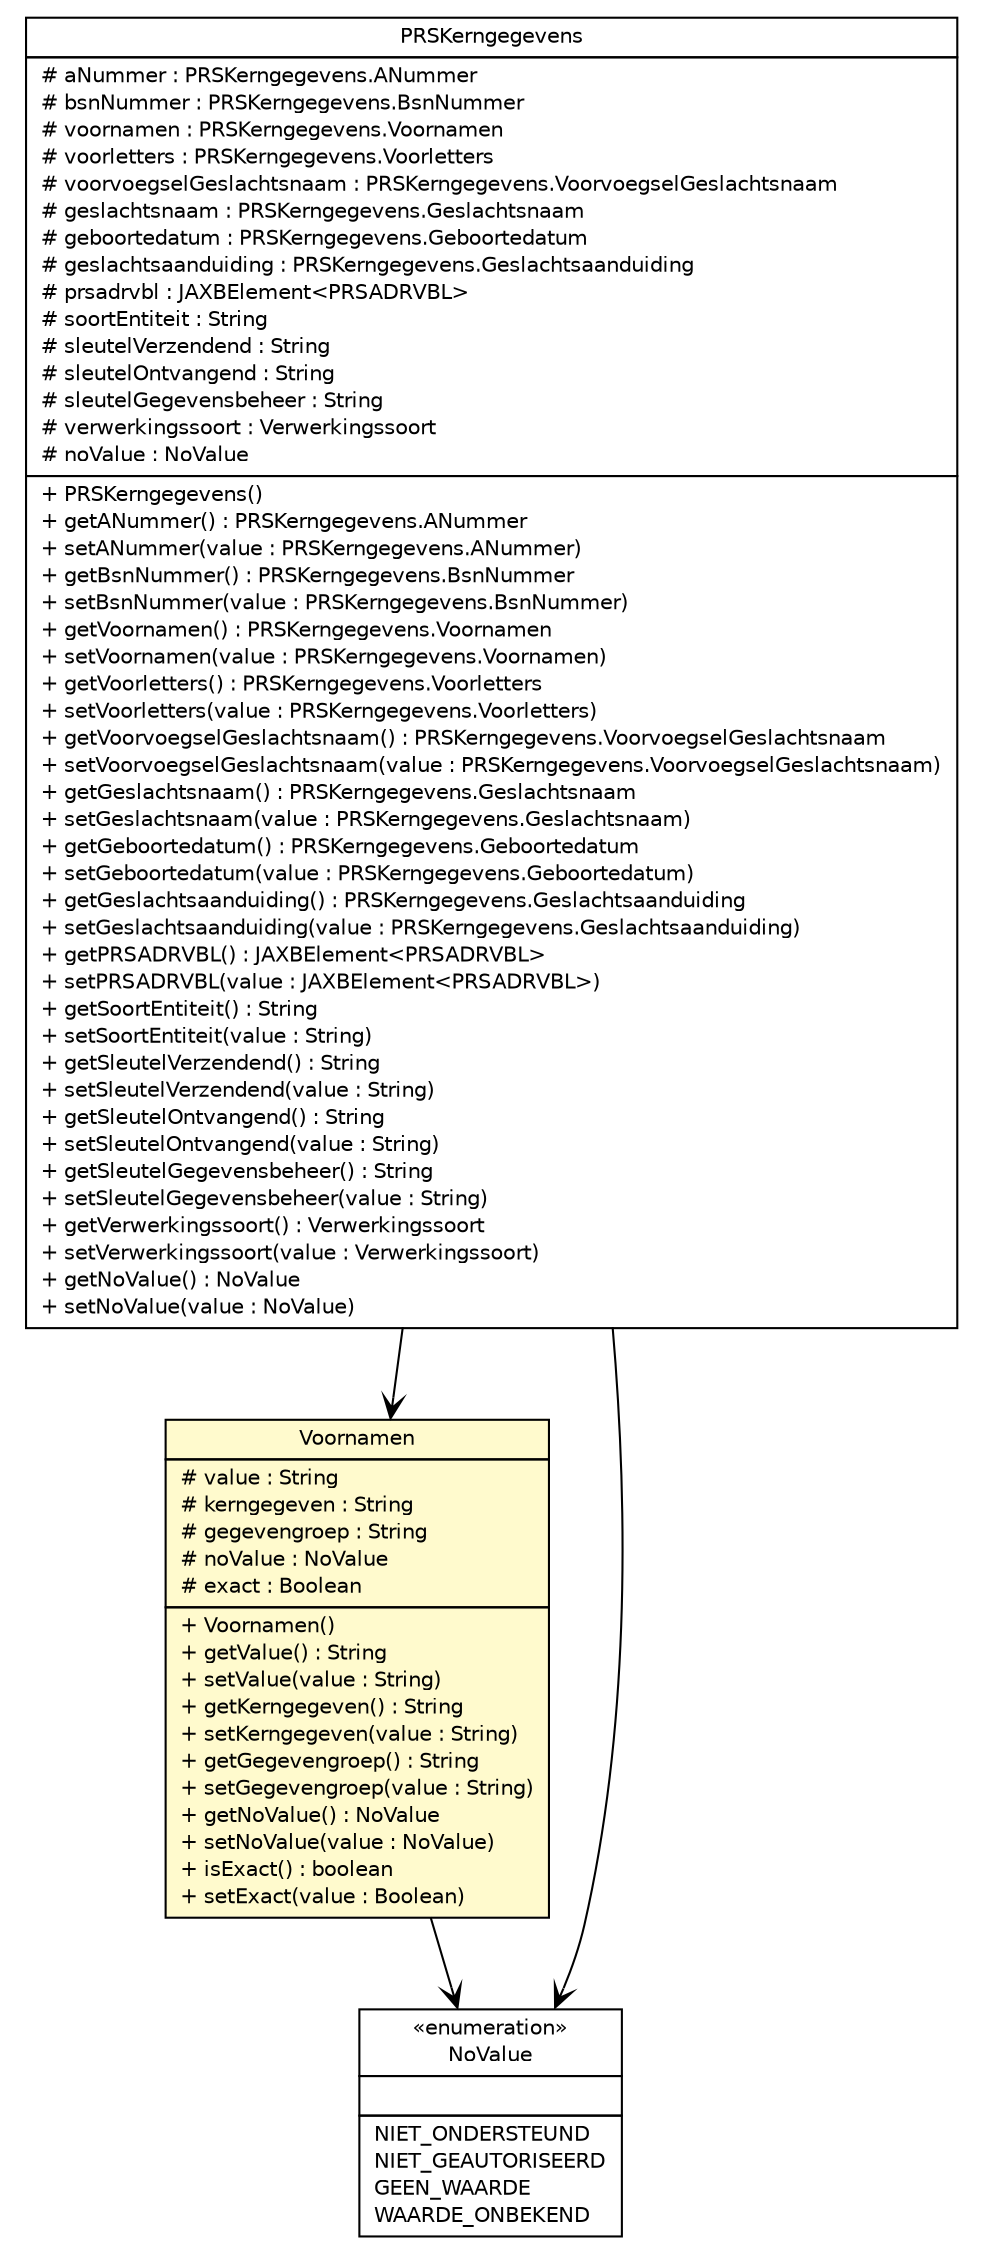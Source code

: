 #!/usr/local/bin/dot
#
# Class diagram 
# Generated by UMLGraph version R5_6-24-gf6e263 (http://www.umlgraph.org/)
#

digraph G {
	edge [fontname="Helvetica",fontsize=10,labelfontname="Helvetica",labelfontsize=10];
	node [fontname="Helvetica",fontsize=10,shape=plaintext];
	nodesep=0.25;
	ranksep=0.5;
	// nl.egem.stuf.sector.bg._0204.PRSKerngegevens
	c167937 [label=<<table title="nl.egem.stuf.sector.bg._0204.PRSKerngegevens" border="0" cellborder="1" cellspacing="0" cellpadding="2" port="p" href="./PRSKerngegevens.html">
		<tr><td><table border="0" cellspacing="0" cellpadding="1">
<tr><td align="center" balign="center"> PRSKerngegevens </td></tr>
		</table></td></tr>
		<tr><td><table border="0" cellspacing="0" cellpadding="1">
<tr><td align="left" balign="left"> # aNummer : PRSKerngegevens.ANummer </td></tr>
<tr><td align="left" balign="left"> # bsnNummer : PRSKerngegevens.BsnNummer </td></tr>
<tr><td align="left" balign="left"> # voornamen : PRSKerngegevens.Voornamen </td></tr>
<tr><td align="left" balign="left"> # voorletters : PRSKerngegevens.Voorletters </td></tr>
<tr><td align="left" balign="left"> # voorvoegselGeslachtsnaam : PRSKerngegevens.VoorvoegselGeslachtsnaam </td></tr>
<tr><td align="left" balign="left"> # geslachtsnaam : PRSKerngegevens.Geslachtsnaam </td></tr>
<tr><td align="left" balign="left"> # geboortedatum : PRSKerngegevens.Geboortedatum </td></tr>
<tr><td align="left" balign="left"> # geslachtsaanduiding : PRSKerngegevens.Geslachtsaanduiding </td></tr>
<tr><td align="left" balign="left"> # prsadrvbl : JAXBElement&lt;PRSADRVBL&gt; </td></tr>
<tr><td align="left" balign="left"> # soortEntiteit : String </td></tr>
<tr><td align="left" balign="left"> # sleutelVerzendend : String </td></tr>
<tr><td align="left" balign="left"> # sleutelOntvangend : String </td></tr>
<tr><td align="left" balign="left"> # sleutelGegevensbeheer : String </td></tr>
<tr><td align="left" balign="left"> # verwerkingssoort : Verwerkingssoort </td></tr>
<tr><td align="left" balign="left"> # noValue : NoValue </td></tr>
		</table></td></tr>
		<tr><td><table border="0" cellspacing="0" cellpadding="1">
<tr><td align="left" balign="left"> + PRSKerngegevens() </td></tr>
<tr><td align="left" balign="left"> + getANummer() : PRSKerngegevens.ANummer </td></tr>
<tr><td align="left" balign="left"> + setANummer(value : PRSKerngegevens.ANummer) </td></tr>
<tr><td align="left" balign="left"> + getBsnNummer() : PRSKerngegevens.BsnNummer </td></tr>
<tr><td align="left" balign="left"> + setBsnNummer(value : PRSKerngegevens.BsnNummer) </td></tr>
<tr><td align="left" balign="left"> + getVoornamen() : PRSKerngegevens.Voornamen </td></tr>
<tr><td align="left" balign="left"> + setVoornamen(value : PRSKerngegevens.Voornamen) </td></tr>
<tr><td align="left" balign="left"> + getVoorletters() : PRSKerngegevens.Voorletters </td></tr>
<tr><td align="left" balign="left"> + setVoorletters(value : PRSKerngegevens.Voorletters) </td></tr>
<tr><td align="left" balign="left"> + getVoorvoegselGeslachtsnaam() : PRSKerngegevens.VoorvoegselGeslachtsnaam </td></tr>
<tr><td align="left" balign="left"> + setVoorvoegselGeslachtsnaam(value : PRSKerngegevens.VoorvoegselGeslachtsnaam) </td></tr>
<tr><td align="left" balign="left"> + getGeslachtsnaam() : PRSKerngegevens.Geslachtsnaam </td></tr>
<tr><td align="left" balign="left"> + setGeslachtsnaam(value : PRSKerngegevens.Geslachtsnaam) </td></tr>
<tr><td align="left" balign="left"> + getGeboortedatum() : PRSKerngegevens.Geboortedatum </td></tr>
<tr><td align="left" balign="left"> + setGeboortedatum(value : PRSKerngegevens.Geboortedatum) </td></tr>
<tr><td align="left" balign="left"> + getGeslachtsaanduiding() : PRSKerngegevens.Geslachtsaanduiding </td></tr>
<tr><td align="left" balign="left"> + setGeslachtsaanduiding(value : PRSKerngegevens.Geslachtsaanduiding) </td></tr>
<tr><td align="left" balign="left"> + getPRSADRVBL() : JAXBElement&lt;PRSADRVBL&gt; </td></tr>
<tr><td align="left" balign="left"> + setPRSADRVBL(value : JAXBElement&lt;PRSADRVBL&gt;) </td></tr>
<tr><td align="left" balign="left"> + getSoortEntiteit() : String </td></tr>
<tr><td align="left" balign="left"> + setSoortEntiteit(value : String) </td></tr>
<tr><td align="left" balign="left"> + getSleutelVerzendend() : String </td></tr>
<tr><td align="left" balign="left"> + setSleutelVerzendend(value : String) </td></tr>
<tr><td align="left" balign="left"> + getSleutelOntvangend() : String </td></tr>
<tr><td align="left" balign="left"> + setSleutelOntvangend(value : String) </td></tr>
<tr><td align="left" balign="left"> + getSleutelGegevensbeheer() : String </td></tr>
<tr><td align="left" balign="left"> + setSleutelGegevensbeheer(value : String) </td></tr>
<tr><td align="left" balign="left"> + getVerwerkingssoort() : Verwerkingssoort </td></tr>
<tr><td align="left" balign="left"> + setVerwerkingssoort(value : Verwerkingssoort) </td></tr>
<tr><td align="left" balign="left"> + getNoValue() : NoValue </td></tr>
<tr><td align="left" balign="left"> + setNoValue(value : NoValue) </td></tr>
		</table></td></tr>
		</table>>, URL="./PRSKerngegevens.html", fontname="Helvetica", fontcolor="black", fontsize=10.0];
	// nl.egem.stuf.sector.bg._0204.PRSKerngegevens.Voornamen
	c167944 [label=<<table title="nl.egem.stuf.sector.bg._0204.PRSKerngegevens.Voornamen" border="0" cellborder="1" cellspacing="0" cellpadding="2" port="p" bgcolor="lemonChiffon" href="./PRSKerngegevens.Voornamen.html">
		<tr><td><table border="0" cellspacing="0" cellpadding="1">
<tr><td align="center" balign="center"> Voornamen </td></tr>
		</table></td></tr>
		<tr><td><table border="0" cellspacing="0" cellpadding="1">
<tr><td align="left" balign="left"> # value : String </td></tr>
<tr><td align="left" balign="left"> # kerngegeven : String </td></tr>
<tr><td align="left" balign="left"> # gegevengroep : String </td></tr>
<tr><td align="left" balign="left"> # noValue : NoValue </td></tr>
<tr><td align="left" balign="left"> # exact : Boolean </td></tr>
		</table></td></tr>
		<tr><td><table border="0" cellspacing="0" cellpadding="1">
<tr><td align="left" balign="left"> + Voornamen() </td></tr>
<tr><td align="left" balign="left"> + getValue() : String </td></tr>
<tr><td align="left" balign="left"> + setValue(value : String) </td></tr>
<tr><td align="left" balign="left"> + getKerngegeven() : String </td></tr>
<tr><td align="left" balign="left"> + setKerngegeven(value : String) </td></tr>
<tr><td align="left" balign="left"> + getGegevengroep() : String </td></tr>
<tr><td align="left" balign="left"> + setGegevengroep(value : String) </td></tr>
<tr><td align="left" balign="left"> + getNoValue() : NoValue </td></tr>
<tr><td align="left" balign="left"> + setNoValue(value : NoValue) </td></tr>
<tr><td align="left" balign="left"> + isExact() : boolean </td></tr>
<tr><td align="left" balign="left"> + setExact(value : Boolean) </td></tr>
		</table></td></tr>
		</table>>, URL="./PRSKerngegevens.Voornamen.html", fontname="Helvetica", fontcolor="black", fontsize=10.0];
	// nl.egem.stuf.stuf0204.NoValue
	c167999 [label=<<table title="nl.egem.stuf.stuf0204.NoValue" border="0" cellborder="1" cellspacing="0" cellpadding="2" port="p" href="../../../stuf0204/NoValue.html">
		<tr><td><table border="0" cellspacing="0" cellpadding="1">
<tr><td align="center" balign="center"> &#171;enumeration&#187; </td></tr>
<tr><td align="center" balign="center"> NoValue </td></tr>
		</table></td></tr>
		<tr><td><table border="0" cellspacing="0" cellpadding="1">
<tr><td align="left" balign="left">  </td></tr>
		</table></td></tr>
		<tr><td><table border="0" cellspacing="0" cellpadding="1">
<tr><td align="left" balign="left"> NIET_ONDERSTEUND </td></tr>
<tr><td align="left" balign="left"> NIET_GEAUTORISEERD </td></tr>
<tr><td align="left" balign="left"> GEEN_WAARDE </td></tr>
<tr><td align="left" balign="left"> WAARDE_ONBEKEND </td></tr>
		</table></td></tr>
		</table>>, URL="../../../stuf0204/NoValue.html", fontname="Helvetica", fontcolor="black", fontsize=10.0];
	// nl.egem.stuf.sector.bg._0204.PRSKerngegevens NAVASSOC nl.egem.stuf.sector.bg._0204.PRSKerngegevens.Voornamen
	c167937:p -> c167944:p [taillabel="", label="", headlabel="", fontname="Helvetica", fontcolor="black", fontsize=10.0, color="black", arrowhead=open];
	// nl.egem.stuf.sector.bg._0204.PRSKerngegevens NAVASSOC nl.egem.stuf.stuf0204.NoValue
	c167937:p -> c167999:p [taillabel="", label="", headlabel="", fontname="Helvetica", fontcolor="black", fontsize=10.0, color="black", arrowhead=open];
	// nl.egem.stuf.sector.bg._0204.PRSKerngegevens.Voornamen NAVASSOC nl.egem.stuf.stuf0204.NoValue
	c167944:p -> c167999:p [taillabel="", label="", headlabel="", fontname="Helvetica", fontcolor="black", fontsize=10.0, color="black", arrowhead=open];
}


